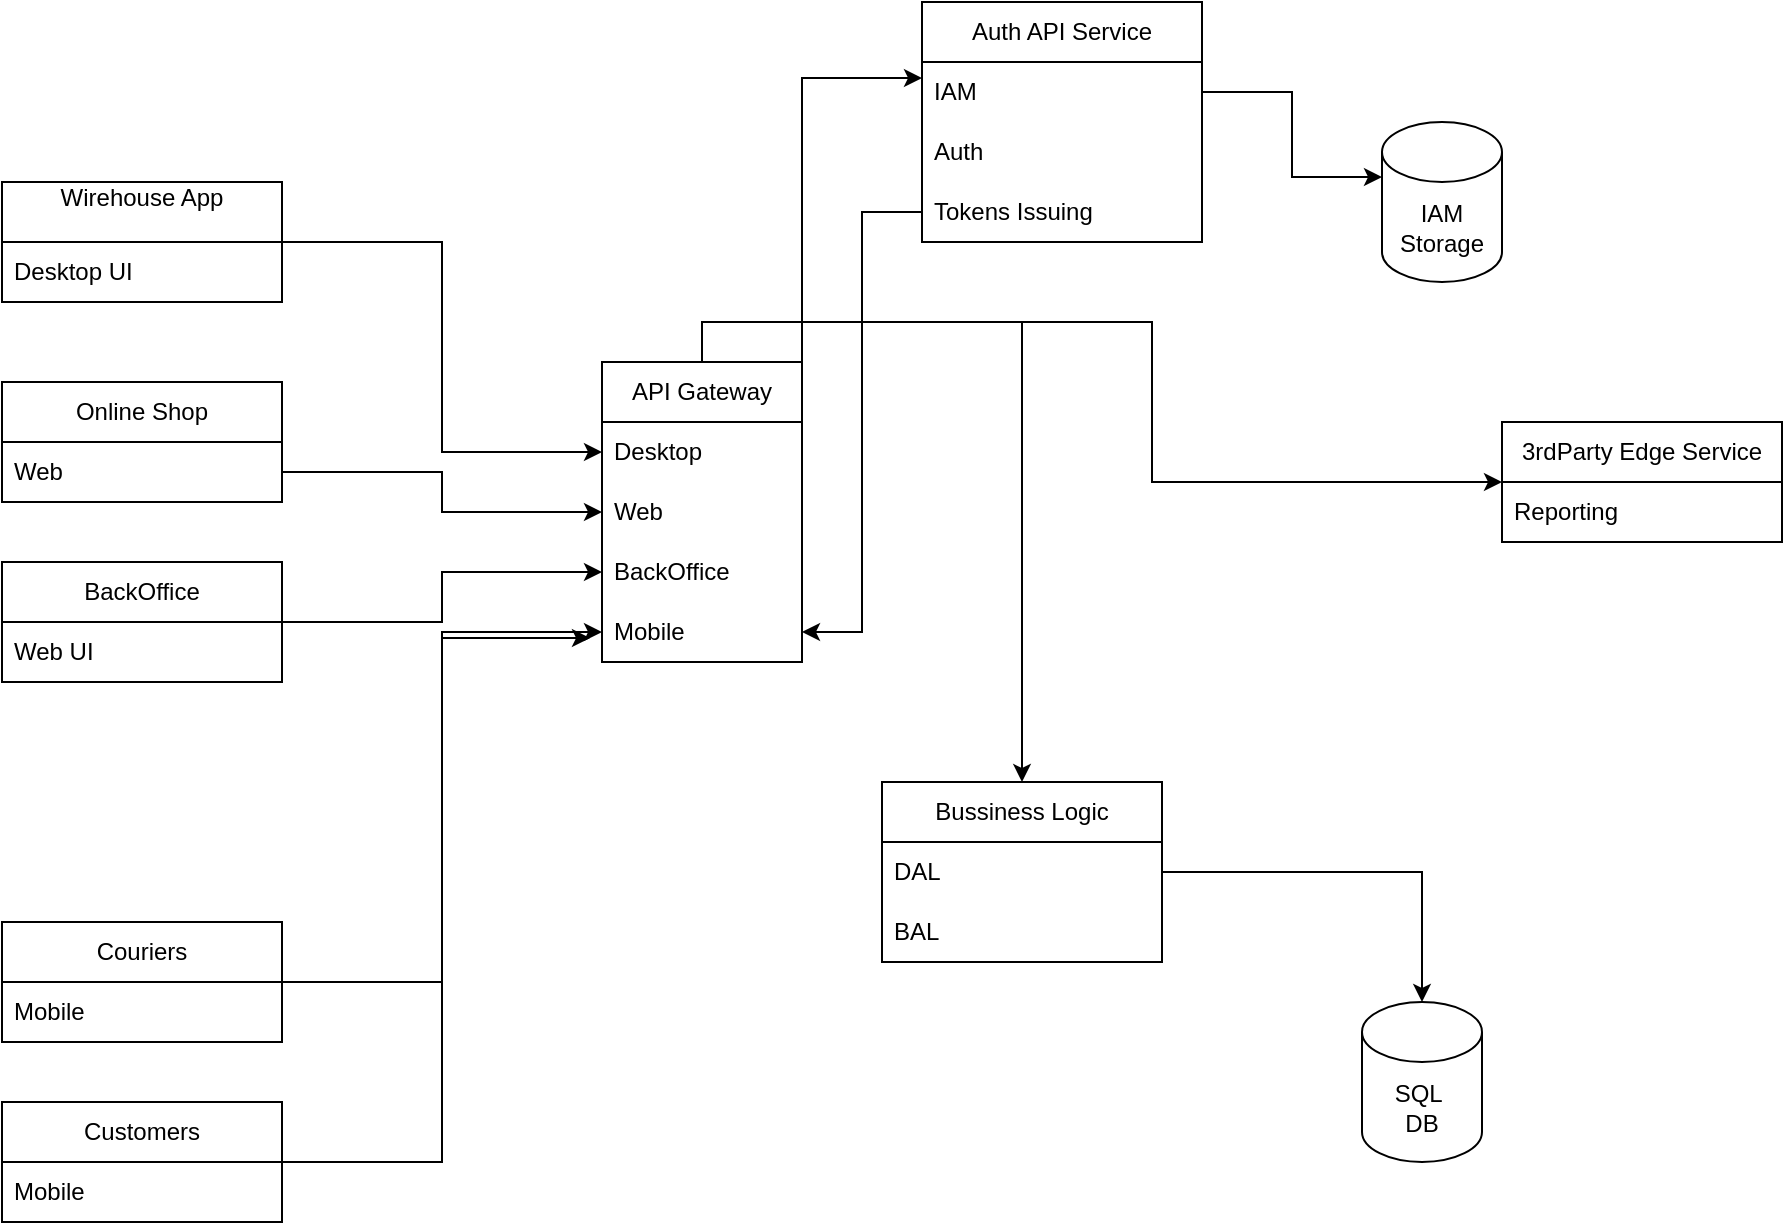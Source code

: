 <mxfile version="24.2.7" type="github">
  <diagram name="Page-1" id="bfe91b75-5d2c-26a0-9c1d-138518896778">
    <mxGraphModel dx="1434" dy="738" grid="1" gridSize="10" guides="1" tooltips="1" connect="1" arrows="1" fold="1" page="1" pageScale="1" pageWidth="1100" pageHeight="850" background="none" math="0" shadow="0">
      <root>
        <mxCell id="0" />
        <mxCell id="1" parent="0" />
        <mxCell id="YLKkMa5758MiKfoDgm-p-4" value="IAM Storage" style="shape=cylinder3;whiteSpace=wrap;html=1;boundedLbl=1;backgroundOutline=1;size=15;" vertex="1" parent="1">
          <mxGeometry x="750" y="80" width="60" height="80" as="geometry" />
        </mxCell>
        <mxCell id="YLKkMa5758MiKfoDgm-p-41" style="edgeStyle=orthogonalEdgeStyle;rounded=0;orthogonalLoop=1;jettySize=auto;html=1;exitX=1;exitY=0.5;exitDx=0;exitDy=0;entryX=0;entryY=0.5;entryDx=0;entryDy=0;" edge="1" parent="1" source="YLKkMa5758MiKfoDgm-p-5" target="YLKkMa5758MiKfoDgm-p-23">
          <mxGeometry relative="1" as="geometry" />
        </mxCell>
        <mxCell id="YLKkMa5758MiKfoDgm-p-5" value="Wirehouse App&lt;div&gt;&lt;br&gt;&lt;/div&gt;" style="swimlane;fontStyle=0;childLayout=stackLayout;horizontal=1;startSize=30;horizontalStack=0;resizeParent=1;resizeParentMax=0;resizeLast=0;collapsible=1;marginBottom=0;whiteSpace=wrap;html=1;" vertex="1" parent="1">
          <mxGeometry x="60" y="110" width="140" height="60" as="geometry" />
        </mxCell>
        <mxCell id="YLKkMa5758MiKfoDgm-p-6" value="De&lt;span style=&quot;background-color: initial;&quot;&gt;sktop UI&lt;/span&gt;" style="text;strokeColor=none;fillColor=none;align=left;verticalAlign=middle;spacingLeft=4;spacingRight=4;overflow=hidden;points=[[0,0.5],[1,0.5]];portConstraint=eastwest;rotatable=0;whiteSpace=wrap;html=1;" vertex="1" parent="YLKkMa5758MiKfoDgm-p-5">
          <mxGeometry y="30" width="140" height="30" as="geometry" />
        </mxCell>
        <mxCell id="YLKkMa5758MiKfoDgm-p-9" value="Auth API Service" style="swimlane;fontStyle=0;childLayout=stackLayout;horizontal=1;startSize=30;horizontalStack=0;resizeParent=1;resizeParentMax=0;resizeLast=0;collapsible=1;marginBottom=0;whiteSpace=wrap;html=1;" vertex="1" parent="1">
          <mxGeometry x="520" y="20" width="140" height="120" as="geometry" />
        </mxCell>
        <mxCell id="YLKkMa5758MiKfoDgm-p-10" value="IAM" style="text;strokeColor=none;fillColor=none;align=left;verticalAlign=middle;spacingLeft=4;spacingRight=4;overflow=hidden;points=[[0,0.5],[1,0.5]];portConstraint=eastwest;rotatable=0;whiteSpace=wrap;html=1;" vertex="1" parent="YLKkMa5758MiKfoDgm-p-9">
          <mxGeometry y="30" width="140" height="30" as="geometry" />
        </mxCell>
        <mxCell id="YLKkMa5758MiKfoDgm-p-11" value="Auth" style="text;strokeColor=none;fillColor=none;align=left;verticalAlign=middle;spacingLeft=4;spacingRight=4;overflow=hidden;points=[[0,0.5],[1,0.5]];portConstraint=eastwest;rotatable=0;whiteSpace=wrap;html=1;" vertex="1" parent="YLKkMa5758MiKfoDgm-p-9">
          <mxGeometry y="60" width="140" height="30" as="geometry" />
        </mxCell>
        <mxCell id="YLKkMa5758MiKfoDgm-p-12" value="Tokens Issuing" style="text;strokeColor=none;fillColor=none;align=left;verticalAlign=middle;spacingLeft=4;spacingRight=4;overflow=hidden;points=[[0,0.5],[1,0.5]];portConstraint=eastwest;rotatable=0;whiteSpace=wrap;html=1;" vertex="1" parent="YLKkMa5758MiKfoDgm-p-9">
          <mxGeometry y="90" width="140" height="30" as="geometry" />
        </mxCell>
        <mxCell id="YLKkMa5758MiKfoDgm-p-13" value="SQL&amp;nbsp;&lt;div&gt;DB&lt;/div&gt;" style="shape=cylinder3;whiteSpace=wrap;html=1;boundedLbl=1;backgroundOutline=1;size=15;" vertex="1" parent="1">
          <mxGeometry x="740" y="520" width="60" height="80" as="geometry" />
        </mxCell>
        <mxCell id="YLKkMa5758MiKfoDgm-p-14" value="3rdParty Edge Service" style="swimlane;fontStyle=0;childLayout=stackLayout;horizontal=1;startSize=30;horizontalStack=0;resizeParent=1;resizeParentMax=0;resizeLast=0;collapsible=1;marginBottom=0;whiteSpace=wrap;html=1;" vertex="1" parent="1">
          <mxGeometry x="810" y="230" width="140" height="60" as="geometry" />
        </mxCell>
        <mxCell id="YLKkMa5758MiKfoDgm-p-15" value="Reporting" style="text;strokeColor=none;fillColor=none;align=left;verticalAlign=middle;spacingLeft=4;spacingRight=4;overflow=hidden;points=[[0,0.5],[1,0.5]];portConstraint=eastwest;rotatable=0;whiteSpace=wrap;html=1;" vertex="1" parent="YLKkMa5758MiKfoDgm-p-14">
          <mxGeometry y="30" width="140" height="30" as="geometry" />
        </mxCell>
        <mxCell id="YLKkMa5758MiKfoDgm-p-18" value="Bussiness Logic" style="swimlane;fontStyle=0;childLayout=stackLayout;horizontal=1;startSize=30;horizontalStack=0;resizeParent=1;resizeParentMax=0;resizeLast=0;collapsible=1;marginBottom=0;whiteSpace=wrap;html=1;" vertex="1" parent="1">
          <mxGeometry x="500" y="410" width="140" height="90" as="geometry" />
        </mxCell>
        <mxCell id="YLKkMa5758MiKfoDgm-p-19" value="DAL" style="text;strokeColor=none;fillColor=none;align=left;verticalAlign=middle;spacingLeft=4;spacingRight=4;overflow=hidden;points=[[0,0.5],[1,0.5]];portConstraint=eastwest;rotatable=0;whiteSpace=wrap;html=1;" vertex="1" parent="YLKkMa5758MiKfoDgm-p-18">
          <mxGeometry y="30" width="140" height="30" as="geometry" />
        </mxCell>
        <mxCell id="YLKkMa5758MiKfoDgm-p-20" value="BAL" style="text;strokeColor=none;fillColor=none;align=left;verticalAlign=middle;spacingLeft=4;spacingRight=4;overflow=hidden;points=[[0,0.5],[1,0.5]];portConstraint=eastwest;rotatable=0;whiteSpace=wrap;html=1;" vertex="1" parent="YLKkMa5758MiKfoDgm-p-18">
          <mxGeometry y="60" width="140" height="30" as="geometry" />
        </mxCell>
        <mxCell id="YLKkMa5758MiKfoDgm-p-51" style="edgeStyle=orthogonalEdgeStyle;rounded=0;orthogonalLoop=1;jettySize=auto;html=1;exitX=0.5;exitY=0;exitDx=0;exitDy=0;entryX=0.5;entryY=0;entryDx=0;entryDy=0;" edge="1" parent="1" source="YLKkMa5758MiKfoDgm-p-22" target="YLKkMa5758MiKfoDgm-p-18">
          <mxGeometry relative="1" as="geometry" />
        </mxCell>
        <mxCell id="YLKkMa5758MiKfoDgm-p-52" style="edgeStyle=orthogonalEdgeStyle;rounded=0;orthogonalLoop=1;jettySize=auto;html=1;exitX=1;exitY=0;exitDx=0;exitDy=0;" edge="1" parent="1" source="YLKkMa5758MiKfoDgm-p-22" target="YLKkMa5758MiKfoDgm-p-14">
          <mxGeometry relative="1" as="geometry" />
        </mxCell>
        <mxCell id="YLKkMa5758MiKfoDgm-p-22" value="API Gateway" style="swimlane;fontStyle=0;childLayout=stackLayout;horizontal=1;startSize=30;horizontalStack=0;resizeParent=1;resizeParentMax=0;resizeLast=0;collapsible=1;marginBottom=0;whiteSpace=wrap;html=1;" vertex="1" parent="1">
          <mxGeometry x="360" y="200" width="100" height="150" as="geometry">
            <mxRectangle x="230" y="290" width="110" height="30" as="alternateBounds" />
          </mxGeometry>
        </mxCell>
        <mxCell id="YLKkMa5758MiKfoDgm-p-23" value="Desktop" style="text;strokeColor=none;fillColor=none;align=left;verticalAlign=middle;spacingLeft=4;spacingRight=4;overflow=hidden;points=[[0,0.5],[1,0.5]];portConstraint=eastwest;rotatable=0;whiteSpace=wrap;html=1;" vertex="1" parent="YLKkMa5758MiKfoDgm-p-22">
          <mxGeometry y="30" width="100" height="30" as="geometry" />
        </mxCell>
        <mxCell id="YLKkMa5758MiKfoDgm-p-25" value="Web" style="text;strokeColor=none;fillColor=none;align=left;verticalAlign=middle;spacingLeft=4;spacingRight=4;overflow=hidden;points=[[0,0.5],[1,0.5]];portConstraint=eastwest;rotatable=0;whiteSpace=wrap;html=1;" vertex="1" parent="YLKkMa5758MiKfoDgm-p-22">
          <mxGeometry y="60" width="100" height="30" as="geometry" />
        </mxCell>
        <mxCell id="YLKkMa5758MiKfoDgm-p-28" value="BackOffice" style="text;strokeColor=none;fillColor=none;align=left;verticalAlign=middle;spacingLeft=4;spacingRight=4;overflow=hidden;points=[[0,0.5],[1,0.5]];portConstraint=eastwest;rotatable=0;whiteSpace=wrap;html=1;" vertex="1" parent="YLKkMa5758MiKfoDgm-p-22">
          <mxGeometry y="90" width="100" height="30" as="geometry" />
        </mxCell>
        <mxCell id="YLKkMa5758MiKfoDgm-p-24" value="Mobile" style="text;strokeColor=none;fillColor=none;align=left;verticalAlign=middle;spacingLeft=4;spacingRight=4;overflow=hidden;points=[[0,0.5],[1,0.5]];portConstraint=eastwest;rotatable=0;whiteSpace=wrap;html=1;" vertex="1" parent="YLKkMa5758MiKfoDgm-p-22">
          <mxGeometry y="120" width="100" height="30" as="geometry" />
        </mxCell>
        <mxCell id="YLKkMa5758MiKfoDgm-p-29" value="&lt;div&gt;Online Shop&lt;/div&gt;" style="swimlane;fontStyle=0;childLayout=stackLayout;horizontal=1;startSize=30;horizontalStack=0;resizeParent=1;resizeParentMax=0;resizeLast=0;collapsible=1;marginBottom=0;whiteSpace=wrap;html=1;" vertex="1" parent="1">
          <mxGeometry x="60" y="210" width="140" height="60" as="geometry" />
        </mxCell>
        <mxCell id="YLKkMa5758MiKfoDgm-p-30" value="Web" style="text;strokeColor=none;fillColor=none;align=left;verticalAlign=middle;spacingLeft=4;spacingRight=4;overflow=hidden;points=[[0,0.5],[1,0.5]];portConstraint=eastwest;rotatable=0;whiteSpace=wrap;html=1;" vertex="1" parent="YLKkMa5758MiKfoDgm-p-29">
          <mxGeometry y="30" width="140" height="30" as="geometry" />
        </mxCell>
        <mxCell id="YLKkMa5758MiKfoDgm-p-44" style="edgeStyle=orthogonalEdgeStyle;rounded=0;orthogonalLoop=1;jettySize=auto;html=1;exitX=1;exitY=0.5;exitDx=0;exitDy=0;" edge="1" parent="1" source="YLKkMa5758MiKfoDgm-p-33" target="YLKkMa5758MiKfoDgm-p-28">
          <mxGeometry relative="1" as="geometry" />
        </mxCell>
        <mxCell id="YLKkMa5758MiKfoDgm-p-33" value="&lt;div&gt;BackOffice&lt;/div&gt;" style="swimlane;fontStyle=0;childLayout=stackLayout;horizontal=1;startSize=30;horizontalStack=0;resizeParent=1;resizeParentMax=0;resizeLast=0;collapsible=1;marginBottom=0;whiteSpace=wrap;html=1;" vertex="1" parent="1">
          <mxGeometry x="60" y="300" width="140" height="60" as="geometry" />
        </mxCell>
        <mxCell id="YLKkMa5758MiKfoDgm-p-34" value="Web UI" style="text;strokeColor=none;fillColor=none;align=left;verticalAlign=middle;spacingLeft=4;spacingRight=4;overflow=hidden;points=[[0,0.5],[1,0.5]];portConstraint=eastwest;rotatable=0;whiteSpace=wrap;html=1;" vertex="1" parent="YLKkMa5758MiKfoDgm-p-33">
          <mxGeometry y="30" width="140" height="30" as="geometry" />
        </mxCell>
        <mxCell id="YLKkMa5758MiKfoDgm-p-45" style="edgeStyle=orthogonalEdgeStyle;rounded=0;orthogonalLoop=1;jettySize=auto;html=1;exitX=1;exitY=0.5;exitDx=0;exitDy=0;entryX=0;entryY=0.5;entryDx=0;entryDy=0;" edge="1" parent="1" source="YLKkMa5758MiKfoDgm-p-37" target="YLKkMa5758MiKfoDgm-p-24">
          <mxGeometry relative="1" as="geometry" />
        </mxCell>
        <mxCell id="YLKkMa5758MiKfoDgm-p-37" value="Couriers" style="swimlane;fontStyle=0;childLayout=stackLayout;horizontal=1;startSize=30;horizontalStack=0;resizeParent=1;resizeParentMax=0;resizeLast=0;collapsible=1;marginBottom=0;whiteSpace=wrap;html=1;" vertex="1" parent="1">
          <mxGeometry x="60" y="480" width="140" height="60" as="geometry" />
        </mxCell>
        <mxCell id="YLKkMa5758MiKfoDgm-p-38" value="Mobile" style="text;strokeColor=none;fillColor=none;align=left;verticalAlign=middle;spacingLeft=4;spacingRight=4;overflow=hidden;points=[[0,0.5],[1,0.5]];portConstraint=eastwest;rotatable=0;whiteSpace=wrap;html=1;" vertex="1" parent="YLKkMa5758MiKfoDgm-p-37">
          <mxGeometry y="30" width="140" height="30" as="geometry" />
        </mxCell>
        <mxCell id="YLKkMa5758MiKfoDgm-p-39" value="Customers" style="swimlane;fontStyle=0;childLayout=stackLayout;horizontal=1;startSize=30;horizontalStack=0;resizeParent=1;resizeParentMax=0;resizeLast=0;collapsible=1;marginBottom=0;whiteSpace=wrap;html=1;" vertex="1" parent="1">
          <mxGeometry x="60" y="570" width="140" height="60" as="geometry" />
        </mxCell>
        <mxCell id="YLKkMa5758MiKfoDgm-p-40" value="Mobile" style="text;strokeColor=none;fillColor=none;align=left;verticalAlign=middle;spacingLeft=4;spacingRight=4;overflow=hidden;points=[[0,0.5],[1,0.5]];portConstraint=eastwest;rotatable=0;whiteSpace=wrap;html=1;" vertex="1" parent="YLKkMa5758MiKfoDgm-p-39">
          <mxGeometry y="30" width="140" height="30" as="geometry" />
        </mxCell>
        <mxCell id="YLKkMa5758MiKfoDgm-p-43" style="edgeStyle=orthogonalEdgeStyle;rounded=0;orthogonalLoop=1;jettySize=auto;html=1;exitX=1;exitY=0.5;exitDx=0;exitDy=0;entryX=0;entryY=0.5;entryDx=0;entryDy=0;" edge="1" parent="1" source="YLKkMa5758MiKfoDgm-p-30" target="YLKkMa5758MiKfoDgm-p-25">
          <mxGeometry relative="1" as="geometry" />
        </mxCell>
        <mxCell id="YLKkMa5758MiKfoDgm-p-46" style="edgeStyle=orthogonalEdgeStyle;rounded=0;orthogonalLoop=1;jettySize=auto;html=1;exitX=1;exitY=0.5;exitDx=0;exitDy=0;entryX=-0.06;entryY=0.6;entryDx=0;entryDy=0;entryPerimeter=0;" edge="1" parent="1" source="YLKkMa5758MiKfoDgm-p-39" target="YLKkMa5758MiKfoDgm-p-24">
          <mxGeometry relative="1" as="geometry" />
        </mxCell>
        <mxCell id="YLKkMa5758MiKfoDgm-p-47" style="edgeStyle=orthogonalEdgeStyle;rounded=0;orthogonalLoop=1;jettySize=auto;html=1;exitX=1;exitY=0.5;exitDx=0;exitDy=0;" edge="1" parent="1" source="YLKkMa5758MiKfoDgm-p-19" target="YLKkMa5758MiKfoDgm-p-13">
          <mxGeometry relative="1" as="geometry" />
        </mxCell>
        <mxCell id="YLKkMa5758MiKfoDgm-p-48" style="edgeStyle=orthogonalEdgeStyle;rounded=0;orthogonalLoop=1;jettySize=auto;html=1;exitX=1;exitY=0.5;exitDx=0;exitDy=0;entryX=0;entryY=0;entryDx=0;entryDy=27.5;entryPerimeter=0;" edge="1" parent="1" source="YLKkMa5758MiKfoDgm-p-10" target="YLKkMa5758MiKfoDgm-p-4">
          <mxGeometry relative="1" as="geometry" />
        </mxCell>
        <mxCell id="YLKkMa5758MiKfoDgm-p-49" style="edgeStyle=orthogonalEdgeStyle;rounded=0;orthogonalLoop=1;jettySize=auto;html=1;exitX=1;exitY=0;exitDx=0;exitDy=0;entryX=0;entryY=0.267;entryDx=0;entryDy=0;entryPerimeter=0;" edge="1" parent="1" source="YLKkMa5758MiKfoDgm-p-22" target="YLKkMa5758MiKfoDgm-p-10">
          <mxGeometry relative="1" as="geometry" />
        </mxCell>
        <mxCell id="YLKkMa5758MiKfoDgm-p-50" style="edgeStyle=orthogonalEdgeStyle;rounded=0;orthogonalLoop=1;jettySize=auto;html=1;exitX=0;exitY=0.5;exitDx=0;exitDy=0;entryX=1;entryY=0.5;entryDx=0;entryDy=0;" edge="1" parent="1" source="YLKkMa5758MiKfoDgm-p-12" target="YLKkMa5758MiKfoDgm-p-24">
          <mxGeometry relative="1" as="geometry" />
        </mxCell>
      </root>
    </mxGraphModel>
  </diagram>
</mxfile>
